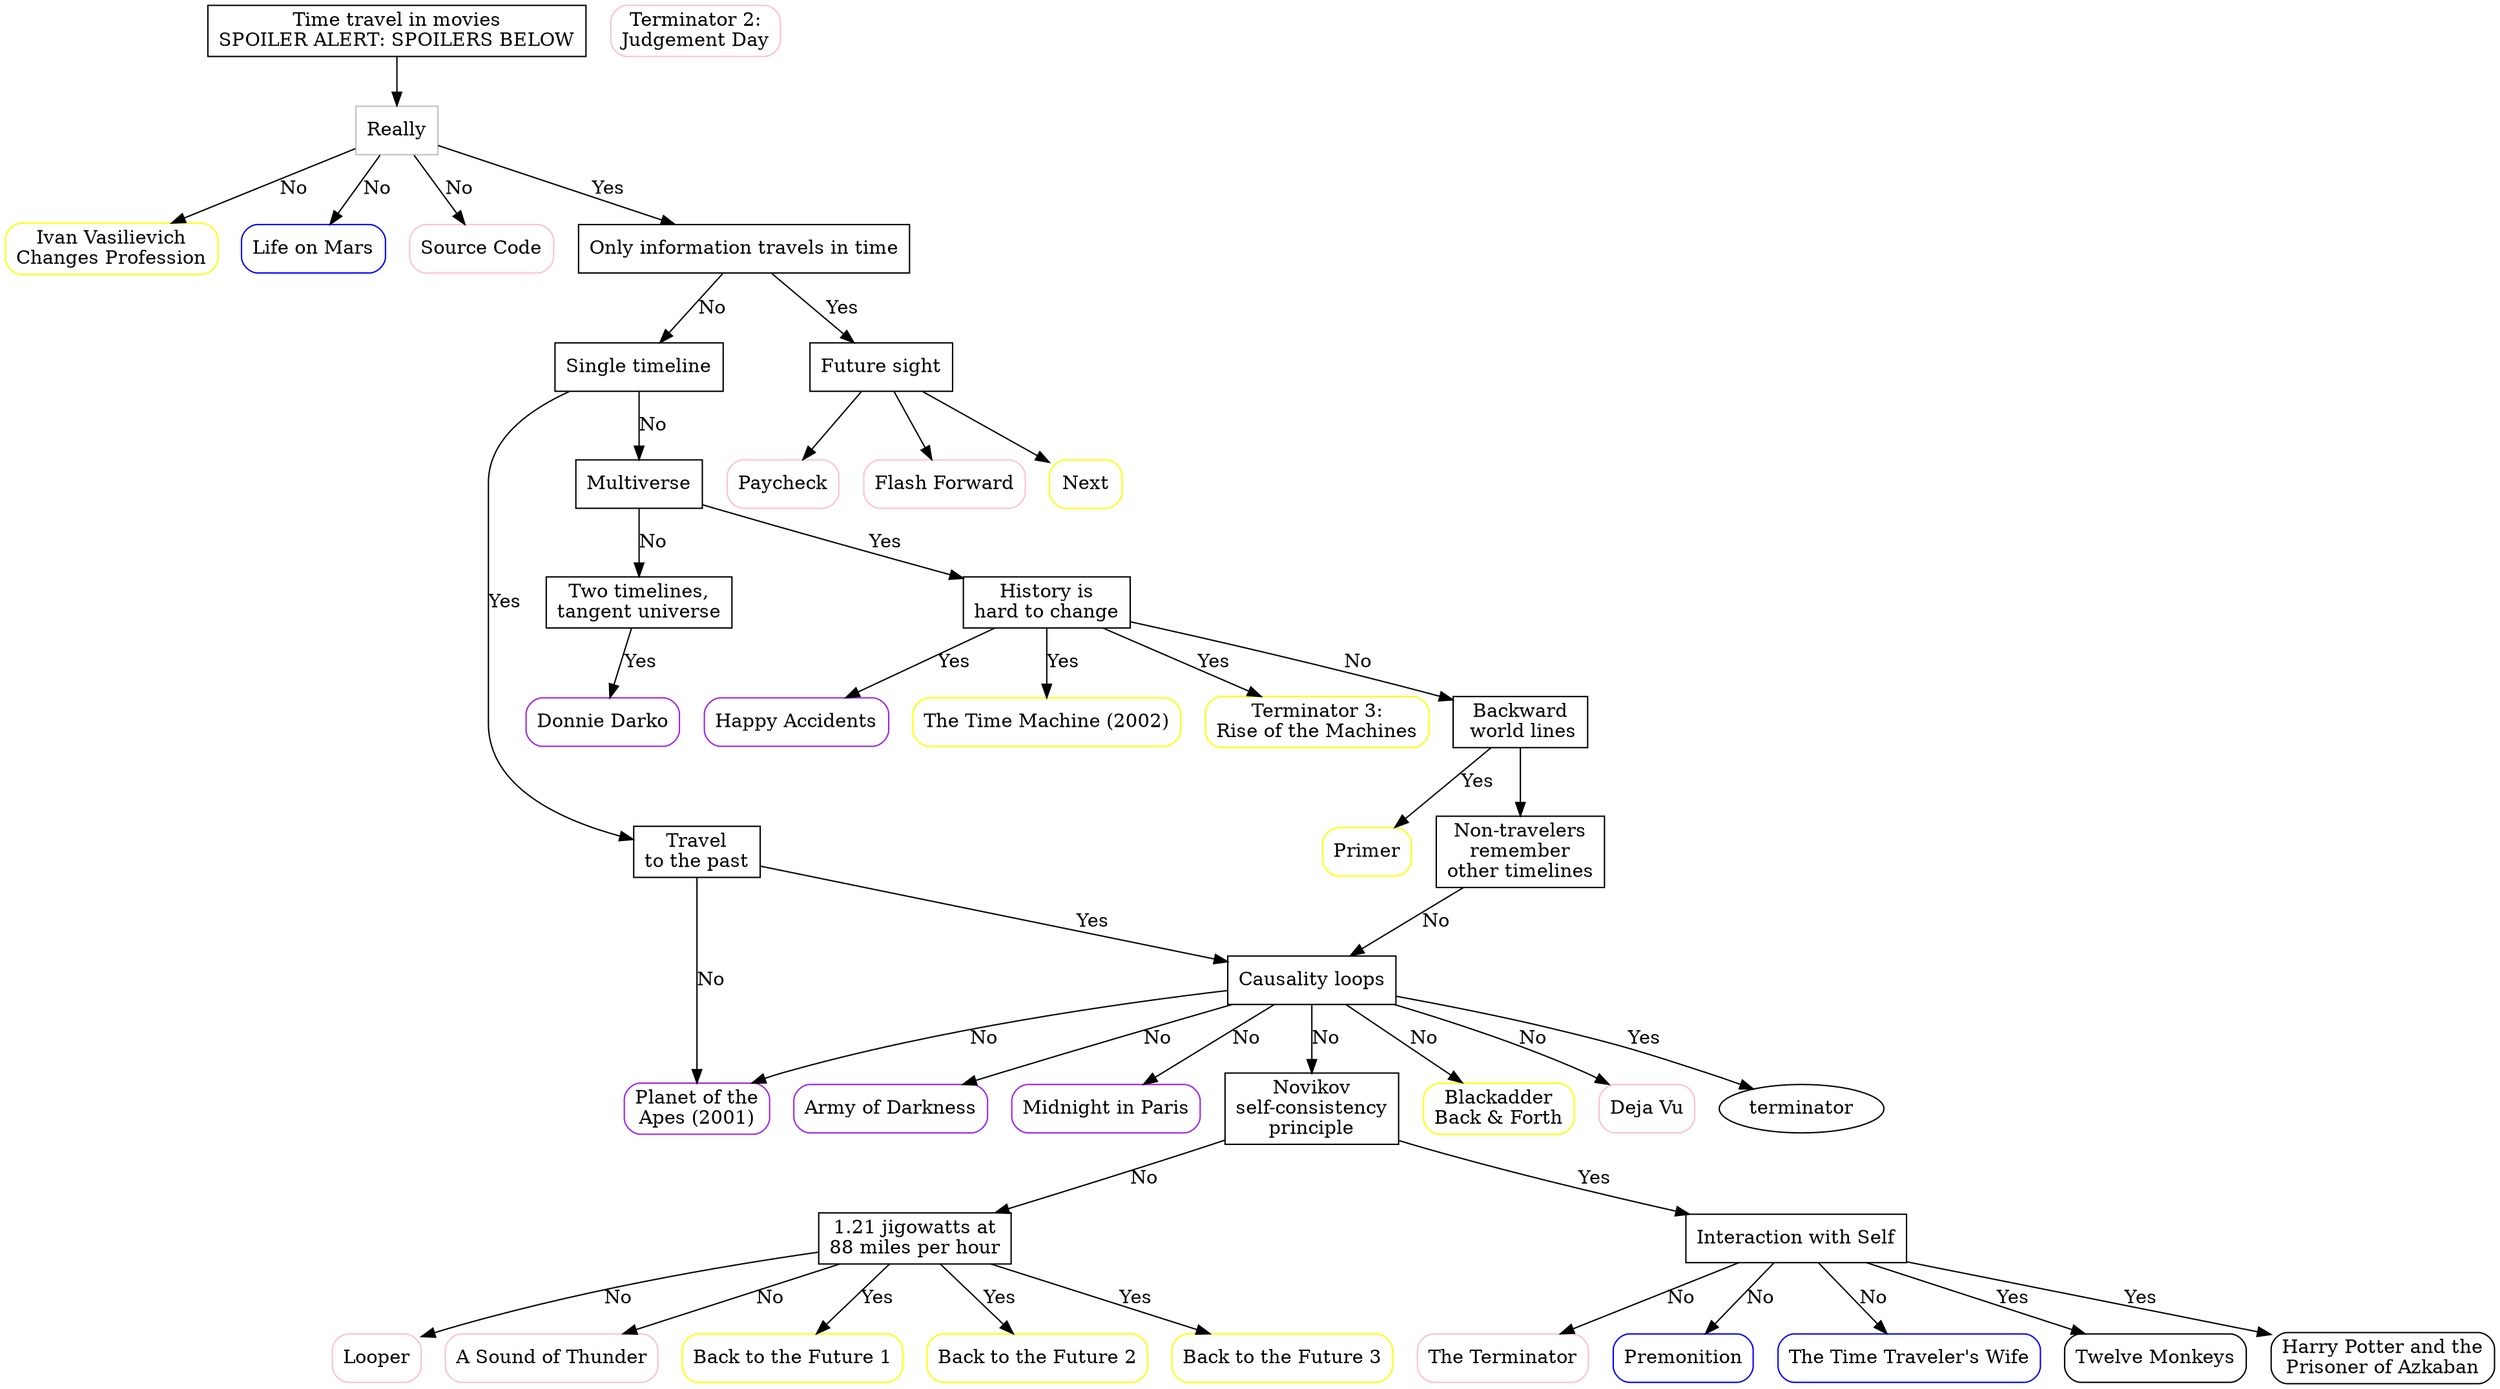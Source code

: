 digraph time_travel_movies {
	main [label="Time travel in movies\nSPOILER ALERT: SPOILERS BELOW",shape=box];
	really [label="Really",shape=box,color=gray];
	main -> really;
	
	m_changes_profession [label="Ivan Vasilievich\nChanges Profession",
	   color=yellow,style=rounded,shape=box];
	life_on_mars         [label="Life on Mars", color=blue, style=rounded, shape=box];
	source_code          [label="Source Code", shape=box, style=rounded, color=pink];

	really -> m_changes_profession [label=No];
	really -> life_on_mars         [label=No];
	really -> source_code          [label=No];

	only_info [label="Only information travels in time", shape=box];
	really -> only_info [label=Yes];
	
	single_timeline [label="Single timeline", shape=box];
	future_sight    [label="Future sight", shape=box];
	only_info -> single_timeline [label=No];
	only_info -> future_sight [label=Yes];

	travel_to_past [label="Travel\nto the past", shape=box];
	single_timeline -> travel_to_past [label=Yes];
	multiverse [label=Multiverse,shape=box];
	single_timeline -> multiverse [label=No];
	planet_apes [label="Planet of the\nApes \[1968\]", shape=box, style=rounded, color=brown];
	travel_to_past -> planet_apes [label=No];
	causality_loops [label="Causality loops", shape=box];
	travel_to_past -> causality_loops [label=Yes];
	army_of_dark [label="Army of Darkness",shape=box, style=rounded, color=purple];
	midnight_paris [label="Midnight in Paris",shape=box, style=rounded, color=purple];
	causality_loops -> army_of_dark   [label=No];
	causality_loops -> midnight_paris [label=No];
	novikov [label="Novikov\nself-consistency\nprinciple",shape=box];
	causality_loops -> novikov [label=No];
	
	jigowatts [label="1.21 jigowatts at\n88 miles per hour",shape=box];
	novikov -> jigowatts [label=No];
	looper  [label="Looper", shape=box, style=rounded, color=pink];
	thunder [label="A Sound of Thunder", shape=box, style=rounded, color=pink]; 
	jigowatts -> looper  [label=No];
	jigowatts -> thunder [label=No];
	
	backfuture1 [label="Back to the Future 1", shape=box, style=rounded, color=yellow];
	backfuture2 [label="Back to the Future 2", shape=box, style=rounded, color=yellow];
	backfuture3 [label="Back to the Future 3", shape=box, style=rounded, color=yellow];
	
	jigowatts -> backfuture1 [label=Yes];
	jigowatts -> backfuture2 [label=Yes];
	jigowatts -> backfuture3 [label=Yes];
	novikov -> interact_self [label=Yes];
	interact_self  [label="Interaction with Self",shape=box];
	terminator1    [label="The Terminator",shape=box,style=rounded,color=pink];
	premonition    [label="Premonition",shape=box,style=rounded,color=blue];
	time_trav_wife [label="The Time Traveler's Wife",shape=box,style=rounded,color=blue];
	interact_self -> terminator1    [label=No];
	interact_self -> premonition    [label=No];
	interact_self -> time_trav_wife [label=No];
	twelve_monkeys [label="Twelve Monkeys",shape=box,style=rounded];
	harry_azkaban [label="Harry Potter and the\nPrisoner of Azkaban",shape=box,style=rounded];
	interact_self -> twelve_monkeys [label=Yes];
	interact_self -> harry_azkaban  [label=Yes];
	two_timelines [label="Two timelines,\ntangent universe",shape=box];
	donnie_darko [label="Donnie Darko",shape=box,style=rounded,color=purple];
	history_hard [label="History is\nhard to change",shape=box];
	multiverse -> history_hard [label=Yes];
	happy_accident [label="Happy Accidents",shape=box,style=rounded,color=purple];
	time_machine   [label="The Time Machine (2002)",shape=box,style=rounded,color=yellow];
	terminator3    [label="Terminator 3:\nRise of the Machines",shape=box,style=rounded,color=yellow];
	history_hard -> happy_accident [label=Yes];
	history_hard -> terminator3 [label=Yes];
	history_hard -> time_machine [label=Yes];
	backward_worldlines [label="Backward\n world lines",shape=box];
	primer [label="Primer",shape=box,style=rounded,color=yellow];
	backward_worldlines -> primer [label=Yes];
	multiverse -> two_timelines [label=No];
	two_timelines -> donnie_darko [label=Yes];
	history_hard -> backward_worldlines [label=No];
	paycheck [label="Paycheck",shape=box,style=rounded,color=pink];
	flash_fwd [label="Flash Forward",shape=box,style=rounded,color=pink];
	next [label="Next",shape=box,style=rounded,color=yellow];
	future_sight -> next;
	future_sight -> flash_fwd;
	future_sight -> paycheck;
	non_travelers_remember [label="Non-travelers\nremember\nother timelines",shape=box];
	backward_worldlines -> non_travelers_remember;
	non_travelers_remember -> causality_loops [label=No];
	blckadder   [label="Blackadder\nBack & Forth", shape=box, style=rounded, color=Yellow];
	planet_apes [label="Planet of the\nApes (2001)",shape=box,style=rounded,color=Purple];
	deja_vu     [label="Deja Vu",shape=box,style=rounded,color=Pink];
	causality_loops -> blckadder [label=No];
	causality_loops -> planet_apes [label=No];
	causality_loops -> deja_vu [label=No];
	terminator2 [label="Terminator 2:\nJudgement Day",shape=box,style=rounded,color=Pink];
	causality_loops -> terminator [label=Yes];
	
	
	
}
